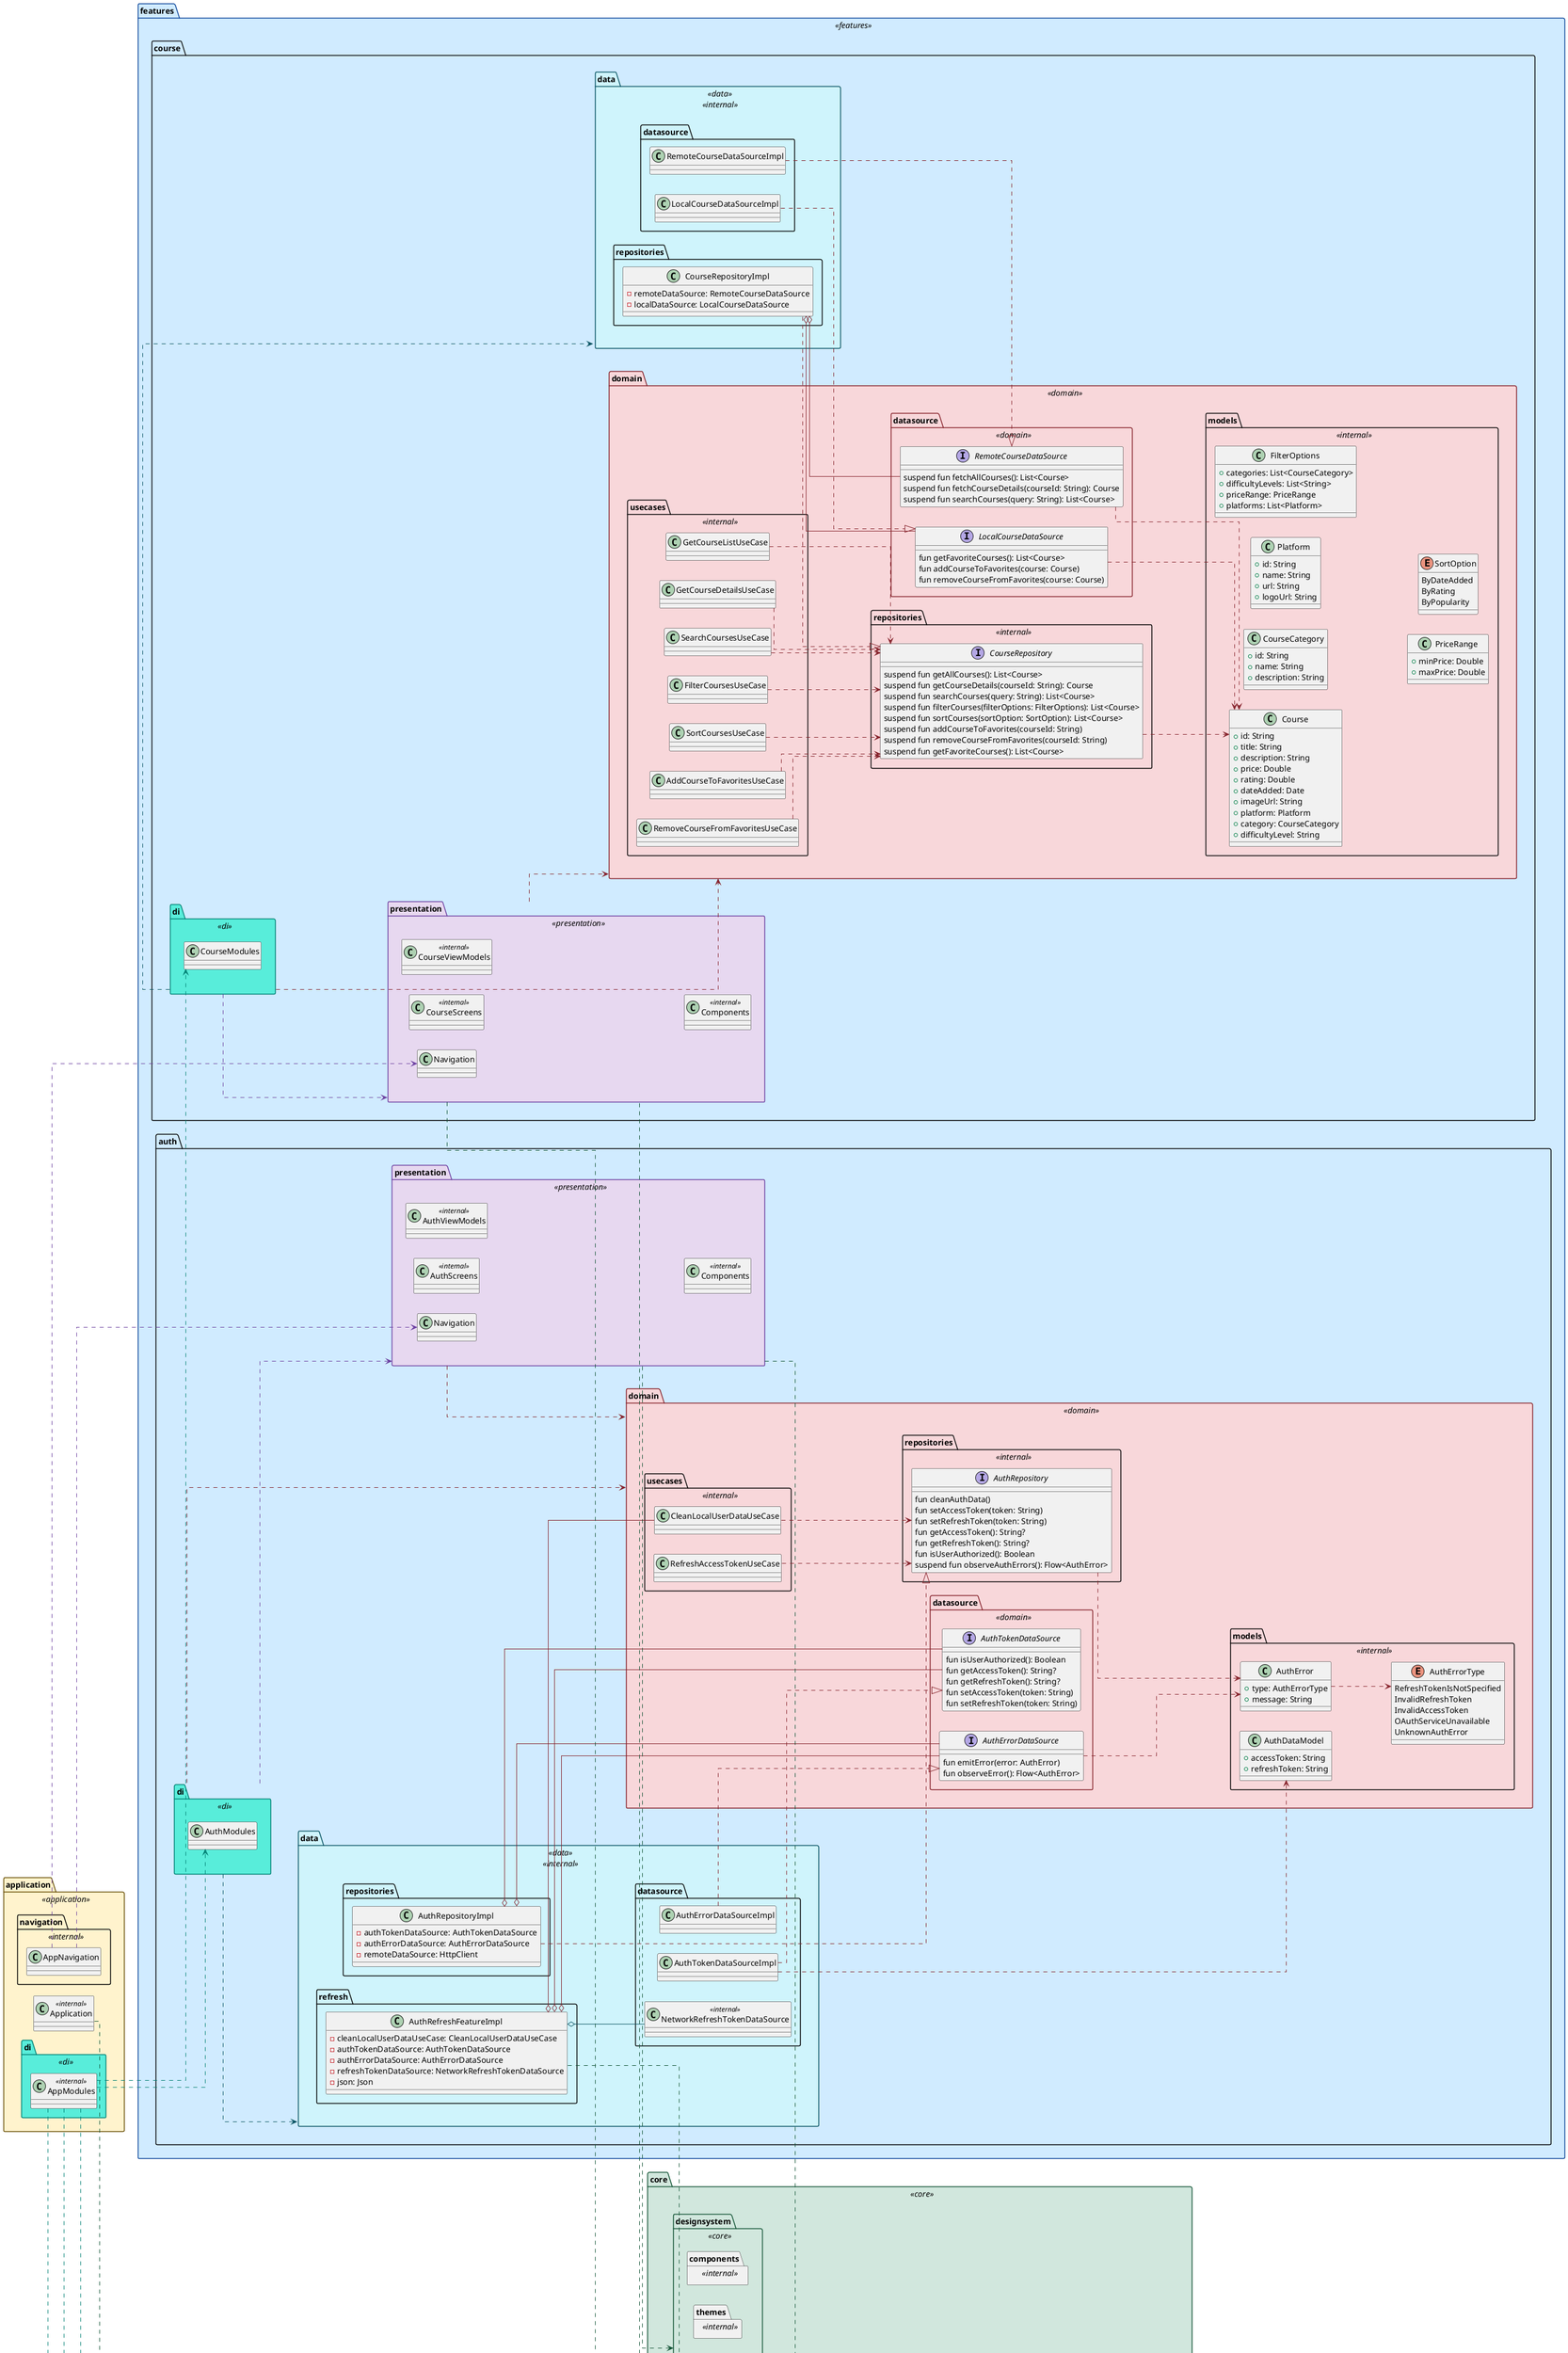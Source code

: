 @startuml

!define CoreBG #d1e7dd
!define CoreBorder #0f5132
!define DataBG #cff4fc
!define DataBorder #055160
!define DomainBG #f8d7da
!define DomainBorder #842029
!define PresentationBG #e7d8f0
!define PresentationBorder #6b3fa0
!define ApplicationBG #fff3cd
!define ApplicationBorder #664d03
!define FeatureBG #d0ebff
!define FeatureBorder #084298
!define DIBG #58edda
!define DIBorder #007f73
!define ArrowCore #0f5132
!define ArrowData #055160
!define ArrowDomain #842029
!define ArrowPresentation #6b3fa0
!define ArrowDI #007f73

skinparam linetype ortho
left to right direction

skinparam package {
    BackgroundColor<<core>> CoreBG
    BorderColor<<core>> CoreBorder
    BackgroundColor<<data>> DataBG
    BorderColor<<data>> DataBorder
    BackgroundColor<<domain>> DomainBG
    BorderColor<<domain>> DomainBorder
    BackgroundColor<<presentation>> PresentationBG
    BorderColor<<presentation>> PresentationBorder
    BackgroundColor<<application>> ApplicationBG
    BorderColor<<application>> ApplicationBorder
    BackgroundColor<<features>> FeatureBG
    BorderColor<<features>> FeatureBorder
    BackgroundColor<<di>> DIBG
    BorderColor<<di>> DIBorder
}

package "application" <<application>> {
    class Application <<internal>>

    package "navigation" <<internal>> {
        class AppNavigation
    }

    package "di" <<di>> {
        class AppModules <<internal>>
    }
}

package "core" <<core>> {
    package "network" <<core>> {
        interface HttpClient {
            suspend fun <T> get(endpoint: String, headers: Map<String, String>)
            suspend fun <T> post(endpoint: String, body: Any, headers: Map<String, String>)
            suspend fun <T> put(endpoint: String, body: Any, headers: Map<String, String>)
            suspend fun <T> delete(endpoint: String, headers: Map<String, String>)
            suspend fun <T> patch(endpoint: String, body: Any, headers: Map<String, String>)
        }
        class HttpClientImpl <<internal>>
        class AuthRefreshFeature
        class DiModule
    }
    package "datastore" <<core>> {
        interface LocalStorage {
            fun setString(key: String, value: String)
            fun getString(key: String): String?
            fun setInt(key: String, value: Int)
            fun getInt(key: String): Int?
            fun setBoolean(key: String, value: Boolean)
            fun getBoolean(key: String): Boolean?
            fun setFloat(key: String, value: Float)
            fun getFloat(key: String): Float?
            fun setLong(key: String, value: Long)
            fun getLong(key: String): Long?
            fun setDouble(key: String, value: Double)
            fun getDouble(key: String): Double?
            fun remove(key: String)
        }
        class LocalStorageImpl <<internal>>
        class DiModule
    }
    package "database" <<core>> {
        interface AppDatabase
        class AppDatabaseImpl <<internal>>
        class DiModule
    }
    package "designsystem" <<core>> {
        package "components" <<internal>> {
        }
        package "themes" <<internal>> {
        }
    }

    core.network.HttpClientImpl .[ArrowCore].|> core.network.HttpClient
    core.datastore.LocalStorageImpl .[ArrowCore].|> core.datastore.LocalStorage
    core.database.AppDatabaseImpl .[ArrowCore].|> core.database.AppDatabase

    core.network.DiModule .[ArrowDI].> core.network.HttpClient
    core.datastore.DiModule .[ArrowDI].> core.datastore.LocalStorage
    core.database.DiModule .[ArrowDI].> core.database.AppDatabase
}

package "features" <<features>> {
    package "auth" {
        package "presentation" <<presentation>> {
            class AuthScreens <<internal>>
            class AuthViewModels <<internal>>
            class Components <<internal>>
            class Navigation
        }

        package "domain" <<domain>> {
            package "usecases" <<internal>> {
                class CleanLocalUserDataUseCase
                class RefreshAccessTokenUseCase
            }

            package "models" <<internal>> {
                class AuthError {
                    + type: AuthErrorType
                    + message: String
                }
                enum AuthErrorType {
                    RefreshTokenIsNotSpecified
                    InvalidRefreshToken
                    InvalidAccessToken
                    OAuthServiceUnavailable
                    UnknownAuthError
                }
                class AuthDataModel {
                    + accessToken: String
                    + refreshToken: String
                }
            }

            package "repositories" <<internal>> {
                interface AuthRepository {
                    fun cleanAuthData()
                    fun setAccessToken(token: String)
                    fun setRefreshToken(token: String)
                    fun getAccessToken(): String?
                    fun getRefreshToken(): String?
                    fun isUserAuthorized(): Boolean
                    suspend fun observeAuthErrors(): Flow<AuthError>
                }
            }

            package "datasource" <<domain>> {
                interface AuthTokenDataSource {
                    fun isUserAuthorized(): Boolean
                    fun getAccessToken(): String?
                    fun getRefreshToken(): String?
                    fun setAccessToken(token: String)
                    fun setRefreshToken(token: String)
                }

                interface AuthErrorDataSource {
                    fun emitError(error: AuthError)
                    fun observeError(): Flow<AuthError>
                }
            }
        }

        package "data" <<data>> <<internal>> {
            package "repositories"  {
                class AuthRepositoryImpl {
                    - authTokenDataSource: AuthTokenDataSource
                    - authErrorDataSource: AuthErrorDataSource
                    - remoteDataSource: HttpClient
                }
            }

            package "datasource" {
                class AuthErrorDataSourceImpl
                class AuthTokenDataSourceImpl
                class NetworkRefreshTokenDataSource <<internal>>
            }

            package "refresh" {
                class AuthRefreshFeatureImpl {
                    - cleanLocalUserDataUseCase: CleanLocalUserDataUseCase
                    - authTokenDataSource: AuthTokenDataSource
                    - authErrorDataSource: AuthErrorDataSource
                    - refreshTokenDataSource: NetworkRefreshTokenDataSource
                    - json: Json
                }
            }
        }

        package "di" <<di>> {
            class AuthModules
        }

        di .[ArrowDomain].> domain
        di .[ArrowPresentation].> presentation
        di .[ArrowData].> data
        presentation .[ArrowDomain].> domain

        data.repositories.AuthRepositoryImpl .[ArrowDomain].|> domain.repositories.AuthRepository
        data.repositories.AuthRepositoryImpl o-[ArrowDomain]- domain.datasource.AuthTokenDataSource
        data.repositories.AuthRepositoryImpl o-[ArrowDomain]- domain.datasource.AuthErrorDataSource

        data.datasource.AuthErrorDataSourceImpl .[ArrowDomain].|> domain.datasource.AuthErrorDataSource
        data.datasource.AuthTokenDataSourceImpl .[ArrowDomain].|> domain.datasource.AuthTokenDataSource
        data.datasource.AuthTokenDataSourceImpl .[ArrowDomain].> domain.models.AuthDataModel

        domain.models.AuthError .[ArrowDomain].> domain.models.AuthErrorType
        domain.datasource.AuthErrorDataSource .[ArrowDomain].> domain.models.AuthError
        domain.repositories.AuthRepository .[ArrowDomain].> domain.models.AuthError

        domain.usecases.CleanLocalUserDataUseCase .[ArrowDomain].> domain.repositories.AuthRepository
        domain.usecases.RefreshAccessTokenUseCase .[ArrowDomain].> domain.repositories.AuthRepository

        data.refresh.AuthRefreshFeatureImpl o-[ArrowDomain]- domain.usecases.CleanLocalUserDataUseCase
        data.refresh.AuthRefreshFeatureImpl o-[ArrowDomain]- domain.datasource.AuthTokenDataSource
        data.refresh.AuthRefreshFeatureImpl o-[ArrowDomain]- domain.datasource.AuthErrorDataSource
        data.refresh.AuthRefreshFeatureImpl o-[ArrowData]- data.datasource.NetworkRefreshTokenDataSource
        data.refresh.AuthRefreshFeatureImpl .[ArrowCore].|> core.network.AuthRefreshFeature

        presentation .[ArrowCore].> core.designsystem
    }

		package "course" {
				package "presentation" <<presentation>> {
						class CourseScreens <<internal>>
						class CourseViewModels <<internal>>
						class Components <<internal>>
						class Navigation
				}

				package "domain" <<domain>> {
						package "usecases" <<internal>> {
								class GetCourseListUseCase
								class GetCourseDetailsUseCase
								class SearchCoursesUseCase
								class FilterCoursesUseCase
								class SortCoursesUseCase
								class AddCourseToFavoritesUseCase
								class RemoveCourseFromFavoritesUseCase
						}

						package "models" <<internal>> {
								class Course {
										+ id: String
										+ title: String
										+ description: String
										+ price: Double
										+ rating: Double
										+ dateAdded: Date
										+ imageUrl: String
										+ platform: Platform
										+ category: CourseCategory
										+ difficultyLevel: String
								}

								class CourseCategory {
										+ id: String
										+ name: String
										+ description: String
								}

								class Platform {
										+ id: String
										+ name: String
										+ url: String
										+ logoUrl: String
								}

								class FilterOptions {
										+ categories: List<CourseCategory>
										+ difficultyLevels: List<String>
										+ priceRange: PriceRange
										+ platforms: List<Platform>
								}

								class PriceRange {
										+ minPrice: Double
										+ maxPrice: Double
								}

								enum SortOption {
										ByDateAdded
										ByRating
										ByPopularity
								}
						}

						package "repositories" <<internal>> {
								interface CourseRepository {
										suspend fun getAllCourses(): List<Course>
										suspend fun getCourseDetails(courseId: String): Course
										suspend fun searchCourses(query: String): List<Course>
										suspend fun filterCourses(filterOptions: FilterOptions): List<Course>
										suspend fun sortCourses(sortOption: SortOption): List<Course>
										suspend fun addCourseToFavorites(courseId: String)
										suspend fun removeCourseFromFavorites(courseId: String)
										suspend fun getFavoriteCourses(): List<Course>
								}
						}

						package "datasource" <<domain>> {
								interface RemoteCourseDataSource {
										suspend fun fetchAllCourses(): List<Course>
										suspend fun fetchCourseDetails(courseId: String): Course
										suspend fun searchCourses(query: String): List<Course>
								}

								interface LocalCourseDataSource {
										fun getFavoriteCourses(): List<Course>
										fun addCourseToFavorites(course: Course)
										fun removeCourseFromFavorites(course: Course)
								}
						}
				}

				package "data" <<data>> <<internal>> {
						package "repositories" {
								class CourseRepositoryImpl {
										- remoteDataSource: RemoteCourseDataSource
										- localDataSource: LocalCourseDataSource
								}
						}

						package "datasource" {
								class RemoteCourseDataSourceImpl
								class LocalCourseDataSourceImpl
						}
				}

				package "di" <<di>> {
						class CourseModules
				}

				di .[ArrowDomain].> domain
				di .[ArrowPresentation].> presentation
				di .[ArrowData].> data
				presentation .[ArrowDomain].> domain

				data.repositories.CourseRepositoryImpl .[ArrowDomain].|> domain.repositories.CourseRepository
				data.repositories.CourseRepositoryImpl o-[ArrowDomain]- domain.datasource.RemoteCourseDataSource
				data.repositories.CourseRepositoryImpl o-[ArrowDomain]- domain.datasource.LocalCourseDataSource

				data.datasource.RemoteCourseDataSourceImpl .[ArrowDomain].|> domain.datasource.RemoteCourseDataSource
				data.datasource.LocalCourseDataSourceImpl .[ArrowDomain].|> domain.datasource.LocalCourseDataSource

				domain.repositories.CourseRepository .[ArrowDomain].> domain.models.Course
				domain.datasource.RemoteCourseDataSource .[ArrowDomain].> domain.models.Course
				domain.datasource.LocalCourseDataSource .[ArrowDomain].> domain.models.Course

				domain.usecases.GetCourseListUseCase .[ArrowDomain].> domain.repositories.CourseRepository
				domain.usecases.GetCourseDetailsUseCase .[ArrowDomain].> domain.repositories.CourseRepository
				domain.usecases.SearchCoursesUseCase .[ArrowDomain].> domain.repositories.CourseRepository
				domain.usecases.FilterCoursesUseCase .[ArrowDomain].> domain.repositories.CourseRepository
				domain.usecases.SortCoursesUseCase .[ArrowDomain].> domain.repositories.CourseRepository
				domain.usecases.AddCourseToFavoritesUseCase .[ArrowDomain].> domain.repositories.CourseRepository
				domain.usecases.RemoveCourseFromFavoritesUseCase .[ArrowDomain].> domain.repositories.CourseRepository

				presentation .[ArrowCore].> core.designsystem
		}
}

application.Application .[ArrowCore].> core.designsystem

application.navigation.AppNavigation .[ArrowPresentation].> features.auth.presentation.Navigation
application.navigation.AppNavigation .[ArrowPresentation].> features.course.presentation.Navigation

application.di.AppModules .[ArrowDI].> features.auth.di.AuthModules
application.di.AppModules .[ArrowDI].> features.course.di.CourseModules

application.di.AppModules .[ArrowDI].> core.network.DiModule
application.di.AppModules .[ArrowDI].> core.datastore.DiModule
application.di.AppModules .[ArrowDI].> core.database.DiModule

features.auth.presentation .[ArrowCore].> core.designsystem
features.course.presentation .[ArrowCore].> core.designsystem

@enduml
